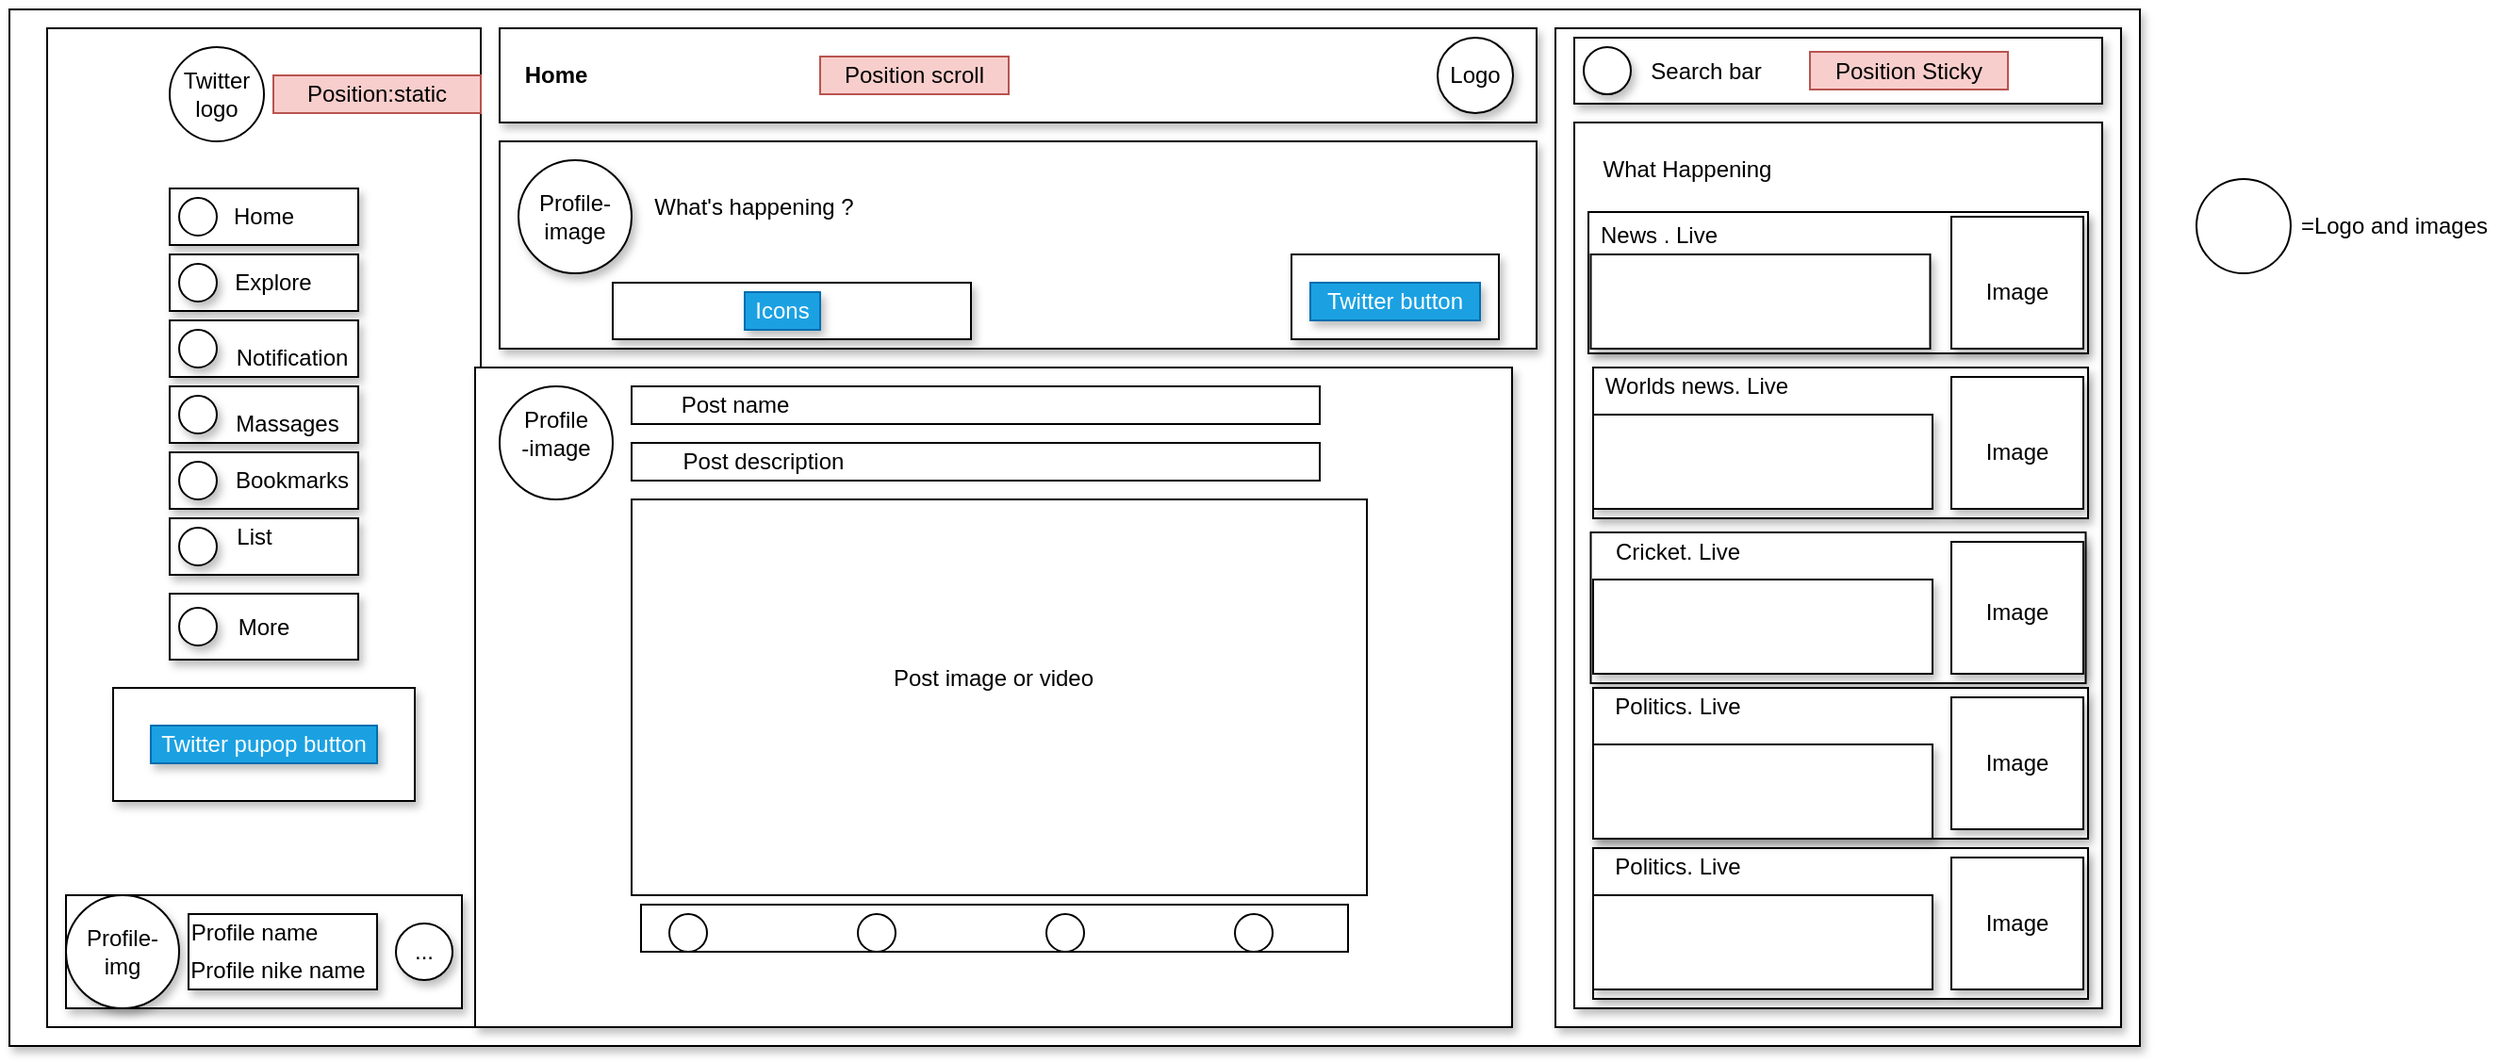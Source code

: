 <mxfile version="13.9.9" type="device"><diagram id="SO1DcrtysciLqSmZRVe9" name="Page-1"><mxGraphModel dx="1702" dy="494" grid="1" gridSize="10" guides="1" tooltips="1" connect="1" arrows="1" fold="1" page="1" pageScale="1" pageWidth="850" pageHeight="1100" math="0" shadow="0"><root><mxCell id="0"/><mxCell id="1" parent="0"/><mxCell id="rLQfxY2SSWX19Y2m9WU7-1" value="" style="whiteSpace=wrap;html=1;shadow=1;" parent="1" vertex="1"><mxGeometry x="-450" y="20" width="1130" height="550" as="geometry"/></mxCell><mxCell id="rLQfxY2SSWX19Y2m9WU7-5" value="" style="whiteSpace=wrap;html=1;" parent="1" vertex="1"><mxGeometry x="-430" y="30" width="230" height="530" as="geometry"/></mxCell><mxCell id="rLQfxY2SSWX19Y2m9WU7-7" value="" style="ellipse;whiteSpace=wrap;html=1;aspect=fixed;" parent="1" vertex="1"><mxGeometry x="-365" y="40" width="50" height="50" as="geometry"/></mxCell><mxCell id="rLQfxY2SSWX19Y2m9WU7-8" value="Twitter logo" style="text;html=1;strokeColor=none;fillColor=none;align=center;verticalAlign=middle;whiteSpace=wrap;" parent="1" vertex="1"><mxGeometry x="-360" y="55" width="40" height="20" as="geometry"/></mxCell><mxCell id="rLQfxY2SSWX19Y2m9WU7-12" value="" style="whiteSpace=wrap;html=1;shadow=1;" parent="1" vertex="1"><mxGeometry x="-365" y="115" width="100" height="30" as="geometry"/></mxCell><mxCell id="rLQfxY2SSWX19Y2m9WU7-13" value="Home" style="text;html=1;strokeColor=none;fillColor=none;align=center;verticalAlign=middle;whiteSpace=wrap;" parent="1" vertex="1"><mxGeometry x="-335" y="120" width="40" height="20" as="geometry"/></mxCell><mxCell id="rLQfxY2SSWX19Y2m9WU7-14" value="" style="ellipse;whiteSpace=wrap;html=1;aspect=fixed;" parent="1" vertex="1"><mxGeometry x="-360" y="120" width="20" height="20" as="geometry"/></mxCell><mxCell id="rLQfxY2SSWX19Y2m9WU7-18" value="" style="whiteSpace=wrap;html=1;shadow=1;" parent="1" vertex="1"><mxGeometry x="-365" y="150" width="100" height="30" as="geometry"/></mxCell><mxCell id="rLQfxY2SSWX19Y2m9WU7-21" value="" style="ellipse;whiteSpace=wrap;html=1;aspect=fixed;shadow=1;" parent="1" vertex="1"><mxGeometry x="-360" y="155" width="20" height="20" as="geometry"/></mxCell><mxCell id="rLQfxY2SSWX19Y2m9WU7-22" value="Explore" style="text;html=1;strokeColor=none;fillColor=none;align=center;verticalAlign=middle;whiteSpace=wrap;shadow=1;" parent="1" vertex="1"><mxGeometry x="-330" y="155" width="40" height="20" as="geometry"/></mxCell><mxCell id="rLQfxY2SSWX19Y2m9WU7-25" value="" style="whiteSpace=wrap;html=1;shadow=1;" parent="1" vertex="1"><mxGeometry x="-365" y="185" width="100" height="30" as="geometry"/></mxCell><mxCell id="rLQfxY2SSWX19Y2m9WU7-27" value="" style="ellipse;whiteSpace=wrap;html=1;aspect=fixed;shadow=1;" parent="1" vertex="1"><mxGeometry x="-360" y="190" width="20" height="20" as="geometry"/></mxCell><mxCell id="rLQfxY2SSWX19Y2m9WU7-28" value="Notification" style="text;html=1;strokeColor=none;fillColor=none;align=center;verticalAlign=middle;whiteSpace=wrap;shadow=1;" parent="1" vertex="1"><mxGeometry x="-330" y="195" width="60" height="20" as="geometry"/></mxCell><mxCell id="rLQfxY2SSWX19Y2m9WU7-29" value="" style="whiteSpace=wrap;html=1;shadow=1;" parent="1" vertex="1"><mxGeometry x="-365" y="220" width="100" height="30" as="geometry"/></mxCell><mxCell id="rLQfxY2SSWX19Y2m9WU7-30" value="" style="ellipse;whiteSpace=wrap;html=1;aspect=fixed;shadow=1;" parent="1" vertex="1"><mxGeometry x="-360" y="225" width="20" height="20" as="geometry"/></mxCell><mxCell id="rLQfxY2SSWX19Y2m9WU7-31" value="Massages" style="text;html=1;strokeColor=none;fillColor=none;align=center;verticalAlign=middle;whiteSpace=wrap;shadow=1;" parent="1" vertex="1"><mxGeometry x="-330" y="230" width="55" height="20" as="geometry"/></mxCell><mxCell id="rLQfxY2SSWX19Y2m9WU7-32" value="" style="whiteSpace=wrap;html=1;shadow=1;" parent="1" vertex="1"><mxGeometry x="-365" y="255" width="100" height="30" as="geometry"/></mxCell><mxCell id="rLQfxY2SSWX19Y2m9WU7-33" value="" style="ellipse;whiteSpace=wrap;html=1;aspect=fixed;shadow=1;" parent="1" vertex="1"><mxGeometry x="-360" y="260" width="20" height="20" as="geometry"/></mxCell><mxCell id="rLQfxY2SSWX19Y2m9WU7-34" value="Bookmarks" style="text;html=1;strokeColor=none;fillColor=none;align=center;verticalAlign=middle;whiteSpace=wrap;shadow=1;" parent="1" vertex="1"><mxGeometry x="-330" y="260" width="60" height="20" as="geometry"/></mxCell><mxCell id="rLQfxY2SSWX19Y2m9WU7-37" value="" style="whiteSpace=wrap;html=1;shadow=1;" parent="1" vertex="1"><mxGeometry x="-365" y="290" width="100" height="30" as="geometry"/></mxCell><mxCell id="rLQfxY2SSWX19Y2m9WU7-38" value="" style="ellipse;whiteSpace=wrap;html=1;aspect=fixed;shadow=1;" parent="1" vertex="1"><mxGeometry x="-360" y="295" width="20" height="20" as="geometry"/></mxCell><mxCell id="rLQfxY2SSWX19Y2m9WU7-39" value="List" style="text;html=1;strokeColor=none;fillColor=none;align=center;verticalAlign=middle;whiteSpace=wrap;shadow=1;" parent="1" vertex="1"><mxGeometry x="-340" y="290" width="40" height="20" as="geometry"/></mxCell><mxCell id="rLQfxY2SSWX19Y2m9WU7-41" value="" style="ellipse;whiteSpace=wrap;html=1;aspect=fixed;shadow=1;" parent="1" vertex="1"><mxGeometry x="-360" y="337.5" width="20" height="20" as="geometry"/></mxCell><mxCell id="rLQfxY2SSWX19Y2m9WU7-44" value="" style="whiteSpace=wrap;html=1;shadow=1;" parent="1" vertex="1"><mxGeometry x="-365" y="330" width="100" height="35" as="geometry"/></mxCell><mxCell id="rLQfxY2SSWX19Y2m9WU7-45" value="" style="ellipse;whiteSpace=wrap;html=1;aspect=fixed;shadow=1;direction=south;" parent="1" vertex="1"><mxGeometry x="-360" y="337.5" width="20" height="20" as="geometry"/></mxCell><mxCell id="rLQfxY2SSWX19Y2m9WU7-47" value="More" style="text;html=1;strokeColor=none;fillColor=none;align=center;verticalAlign=middle;whiteSpace=wrap;shadow=1;" parent="1" vertex="1"><mxGeometry x="-335" y="337.5" width="40" height="20" as="geometry"/></mxCell><mxCell id="rLQfxY2SSWX19Y2m9WU7-48" value="" style="whiteSpace=wrap;html=1;shadow=1;" parent="1" vertex="1"><mxGeometry x="-190" y="30" width="550" height="50" as="geometry"/></mxCell><mxCell id="rLQfxY2SSWX19Y2m9WU7-49" value="&lt;b&gt;Home&lt;/b&gt;" style="text;html=1;strokeColor=none;fillColor=none;align=center;verticalAlign=middle;whiteSpace=wrap;shadow=1;" parent="1" vertex="1"><mxGeometry x="-180" y="45" width="40" height="20" as="geometry"/></mxCell><mxCell id="rLQfxY2SSWX19Y2m9WU7-50" value="" style="ellipse;whiteSpace=wrap;html=1;aspect=fixed;shadow=1;" parent="1" vertex="1"><mxGeometry x="307.5" y="35" width="40" height="40" as="geometry"/></mxCell><mxCell id="rLQfxY2SSWX19Y2m9WU7-51" value="Logo" style="text;html=1;strokeColor=none;fillColor=none;align=center;verticalAlign=middle;whiteSpace=wrap;shadow=1;" parent="1" vertex="1"><mxGeometry x="305" y="50" width="45" height="10" as="geometry"/></mxCell><mxCell id="rLQfxY2SSWX19Y2m9WU7-52" value="" style="whiteSpace=wrap;html=1;shadow=1;" parent="1" vertex="1"><mxGeometry x="370" y="30" width="300" height="530" as="geometry"/></mxCell><mxCell id="rLQfxY2SSWX19Y2m9WU7-53" value="" style="whiteSpace=wrap;html=1;shadow=1;" parent="1" vertex="1"><mxGeometry x="-395" y="380" width="160" height="60" as="geometry"/></mxCell><mxCell id="rLQfxY2SSWX19Y2m9WU7-54" value="Twitter pupop button" style="text;html=1;strokeColor=#006EAF;fillColor=#1ba1e2;align=center;verticalAlign=middle;whiteSpace=wrap;shadow=1;fontColor=#ffffff;" parent="1" vertex="1"><mxGeometry x="-375" y="400" width="120" height="20" as="geometry"/></mxCell><mxCell id="rLQfxY2SSWX19Y2m9WU7-55" value="" style="whiteSpace=wrap;html=1;shadow=1;" parent="1" vertex="1"><mxGeometry x="-420" y="490" width="210" height="60" as="geometry"/></mxCell><mxCell id="rLQfxY2SSWX19Y2m9WU7-56" value="" style="ellipse;whiteSpace=wrap;html=1;aspect=fixed;shadow=1;" parent="1" vertex="1"><mxGeometry x="-420" y="490" width="60" height="60" as="geometry"/></mxCell><mxCell id="rLQfxY2SSWX19Y2m9WU7-57" value="Profile-img" style="text;html=1;strokeColor=none;fillColor=none;align=center;verticalAlign=middle;whiteSpace=wrap;shadow=1;" parent="1" vertex="1"><mxGeometry x="-410" y="510" width="40" height="20" as="geometry"/></mxCell><mxCell id="rLQfxY2SSWX19Y2m9WU7-58" value="" style="whiteSpace=wrap;html=1;shadow=1;" parent="1" vertex="1"><mxGeometry x="-355" y="500" width="100" height="40" as="geometry"/></mxCell><mxCell id="rLQfxY2SSWX19Y2m9WU7-59" value="Profile name" style="text;html=1;strokeColor=none;fillColor=none;align=center;verticalAlign=middle;whiteSpace=wrap;shadow=1;" parent="1" vertex="1"><mxGeometry x="-360" y="500" width="80" height="20" as="geometry"/></mxCell><mxCell id="rLQfxY2SSWX19Y2m9WU7-61" value="Profile nike name" style="text;html=1;strokeColor=none;fillColor=none;align=center;verticalAlign=middle;whiteSpace=wrap;shadow=1;" parent="1" vertex="1"><mxGeometry x="-355" y="520" width="95" height="20" as="geometry"/></mxCell><mxCell id="rLQfxY2SSWX19Y2m9WU7-64" value="" style="whiteSpace=wrap;html=1;shadow=1;" parent="1" vertex="1"><mxGeometry x="-190" y="90" width="550" height="110" as="geometry"/></mxCell><mxCell id="rLQfxY2SSWX19Y2m9WU7-65" value="Profile-image" style="ellipse;whiteSpace=wrap;html=1;aspect=fixed;shadow=1;" parent="1" vertex="1"><mxGeometry x="-180" y="100" width="60" height="60" as="geometry"/></mxCell><mxCell id="rLQfxY2SSWX19Y2m9WU7-66" value="" style="whiteSpace=wrap;html=1;shadow=1;" parent="1" vertex="1"><mxGeometry x="-130" y="165" width="190" height="30" as="geometry"/></mxCell><mxCell id="rLQfxY2SSWX19Y2m9WU7-67" value="Icons" style="text;html=1;strokeColor=#006EAF;fillColor=#1ba1e2;align=center;verticalAlign=middle;whiteSpace=wrap;shadow=1;fontColor=#ffffff;" parent="1" vertex="1"><mxGeometry x="-60" y="170" width="40" height="20" as="geometry"/></mxCell><mxCell id="rLQfxY2SSWX19Y2m9WU7-68" value="What's happening ?" style="text;html=1;strokeColor=none;fillColor=none;align=center;verticalAlign=middle;whiteSpace=wrap;shadow=1;" parent="1" vertex="1"><mxGeometry x="-110" y="115" width="110" height="20" as="geometry"/></mxCell><mxCell id="rLQfxY2SSWX19Y2m9WU7-71" value="" style="whiteSpace=wrap;html=1;shadow=1;" parent="1" vertex="1"><mxGeometry x="230" y="150" width="110" height="45" as="geometry"/></mxCell><mxCell id="rLQfxY2SSWX19Y2m9WU7-72" value="Twitter button" style="text;html=1;strokeColor=#006EAF;fillColor=#1ba1e2;align=center;verticalAlign=middle;whiteSpace=wrap;shadow=1;fontColor=#ffffff;" parent="1" vertex="1"><mxGeometry x="240" y="165" width="90" height="20" as="geometry"/></mxCell><mxCell id="rLQfxY2SSWX19Y2m9WU7-73" value="" style="whiteSpace=wrap;html=1;shadow=1;" parent="1" vertex="1"><mxGeometry x="-203" y="210" width="550" height="350" as="geometry"/></mxCell><mxCell id="rLQfxY2SSWX19Y2m9WU7-77" value="" style="whiteSpace=wrap;html=1;shadow=1;" parent="1" vertex="1"><mxGeometry x="380" y="35" width="280" height="35" as="geometry"/></mxCell><mxCell id="rLQfxY2SSWX19Y2m9WU7-78" value="" style="ellipse;whiteSpace=wrap;html=1;aspect=fixed;shadow=1;" parent="1" vertex="1"><mxGeometry x="385" y="40" width="25" height="25" as="geometry"/></mxCell><mxCell id="rLQfxY2SSWX19Y2m9WU7-79" value="Search bar" style="text;html=1;strokeColor=none;fillColor=none;align=center;verticalAlign=middle;whiteSpace=wrap;shadow=1;" parent="1" vertex="1"><mxGeometry x="400" y="42.5" width="100" height="20" as="geometry"/></mxCell><mxCell id="rLQfxY2SSWX19Y2m9WU7-80" value="" style="whiteSpace=wrap;html=1;shadow=1;" parent="1" vertex="1"><mxGeometry x="380" y="80" width="280" height="470" as="geometry"/></mxCell><mxCell id="rLQfxY2SSWX19Y2m9WU7-81" value="What Happening" style="text;html=1;strokeColor=none;fillColor=none;align=center;verticalAlign=middle;whiteSpace=wrap;shadow=1;" parent="1" vertex="1"><mxGeometry x="385" y="95" width="110" height="20" as="geometry"/></mxCell><mxCell id="rLQfxY2SSWX19Y2m9WU7-84" value="" style="ellipse;whiteSpace=wrap;html=1;aspect=fixed;shadow=1;" parent="1" vertex="1"><mxGeometry x="-245" y="505" width="30" height="30" as="geometry"/></mxCell><mxCell id="rLQfxY2SSWX19Y2m9WU7-85" value="..." style="text;html=1;strokeColor=none;fillColor=none;align=center;verticalAlign=middle;whiteSpace=wrap;shadow=1;" parent="1" vertex="1"><mxGeometry x="-250" y="510" width="40" height="20" as="geometry"/></mxCell><mxCell id="rLQfxY2SSWX19Y2m9WU7-86" value="" style="whiteSpace=wrap;html=1;shadow=1;" parent="1" vertex="1"><mxGeometry x="387.5" y="127.5" width="265" height="75" as="geometry"/></mxCell><mxCell id="rLQfxY2SSWX19Y2m9WU7-89" value="" style="whiteSpace=wrap;html=1;shadow=1;" parent="1" vertex="1"><mxGeometry x="390" y="210" width="262.5" height="80" as="geometry"/></mxCell><mxCell id="rLQfxY2SSWX19Y2m9WU7-90" value="" style="whiteSpace=wrap;html=1;shadow=1;" parent="1" vertex="1"><mxGeometry x="388.75" y="297.5" width="262.5" height="80" as="geometry"/></mxCell><mxCell id="rLQfxY2SSWX19Y2m9WU7-92" value="" style="whiteSpace=wrap;html=1;shadow=1;" parent="1" vertex="1"><mxGeometry x="390" y="380" width="262.5" height="80" as="geometry"/></mxCell><mxCell id="rLQfxY2SSWX19Y2m9WU7-94" value="" style="whiteSpace=wrap;html=1;shadow=1;" parent="1" vertex="1"><mxGeometry x="390" y="465" width="262.5" height="80" as="geometry"/></mxCell><mxCell id="rLQfxY2SSWX19Y2m9WU7-96" value="News . Live" style="text;html=1;strokeColor=none;fillColor=none;align=center;verticalAlign=middle;whiteSpace=wrap;shadow=1;" parent="1" vertex="1"><mxGeometry x="390" y="130" width="70" height="20" as="geometry"/></mxCell><mxCell id="rLQfxY2SSWX19Y2m9WU7-98" value="" style="whiteSpace=wrap;html=1;shadow=1;" parent="1" vertex="1"><mxGeometry x="388.75" y="150" width="180" height="50" as="geometry"/></mxCell><mxCell id="rLQfxY2SSWX19Y2m9WU7-99" value="" style="whiteSpace=wrap;html=1;aspect=fixed;shadow=1;" parent="1" vertex="1"><mxGeometry x="580" y="130" width="70" height="70" as="geometry"/></mxCell><mxCell id="rLQfxY2SSWX19Y2m9WU7-101" value="" style="whiteSpace=wrap;html=1;shadow=1;" parent="1" vertex="1"><mxGeometry x="390" y="235" width="180" height="50" as="geometry"/></mxCell><mxCell id="rLQfxY2SSWX19Y2m9WU7-102" value="" style="whiteSpace=wrap;html=1;aspect=fixed;shadow=1;" parent="1" vertex="1"><mxGeometry x="580" y="215" width="70" height="70" as="geometry"/></mxCell><mxCell id="rLQfxY2SSWX19Y2m9WU7-103" value="Worlds news. Live" style="text;html=1;strokeColor=none;fillColor=none;align=center;verticalAlign=middle;whiteSpace=wrap;shadow=1;" parent="1" vertex="1"><mxGeometry x="385" y="210" width="120" height="20" as="geometry"/></mxCell><mxCell id="rLQfxY2SSWX19Y2m9WU7-104" value="" style="whiteSpace=wrap;html=1;shadow=1;" parent="1" vertex="1"><mxGeometry x="390" y="322.5" width="180" height="50" as="geometry"/></mxCell><mxCell id="rLQfxY2SSWX19Y2m9WU7-105" value="" style="whiteSpace=wrap;html=1;aspect=fixed;shadow=1;" parent="1" vertex="1"><mxGeometry x="580" y="302.5" width="70" height="70" as="geometry"/></mxCell><mxCell id="rLQfxY2SSWX19Y2m9WU7-106" value="Cricket. Live" style="text;html=1;strokeColor=none;fillColor=none;align=center;verticalAlign=middle;whiteSpace=wrap;shadow=1;" parent="1" vertex="1"><mxGeometry x="400" y="297.5" width="70" height="20" as="geometry"/></mxCell><mxCell id="rLQfxY2SSWX19Y2m9WU7-107" value="" style="whiteSpace=wrap;html=1;shadow=1;" parent="1" vertex="1"><mxGeometry x="390" y="410" width="180" height="50" as="geometry"/></mxCell><mxCell id="rLQfxY2SSWX19Y2m9WU7-108" value="Politics. Live" style="text;html=1;strokeColor=none;fillColor=none;align=center;verticalAlign=middle;whiteSpace=wrap;shadow=1;" parent="1" vertex="1"><mxGeometry x="400" y="380" width="70" height="20" as="geometry"/></mxCell><mxCell id="rLQfxY2SSWX19Y2m9WU7-109" value="" style="whiteSpace=wrap;html=1;aspect=fixed;shadow=1;" parent="1" vertex="1"><mxGeometry x="580" y="385" width="70" height="70" as="geometry"/></mxCell><mxCell id="rLQfxY2SSWX19Y2m9WU7-110" value="" style="whiteSpace=wrap;html=1;shadow=1;" parent="1" vertex="1"><mxGeometry x="390" y="490" width="180" height="50" as="geometry"/></mxCell><mxCell id="rLQfxY2SSWX19Y2m9WU7-111" value="Politics. Live" style="text;html=1;strokeColor=none;fillColor=none;align=center;verticalAlign=middle;whiteSpace=wrap;shadow=1;" parent="1" vertex="1"><mxGeometry x="400" y="465" width="70" height="20" as="geometry"/></mxCell><mxCell id="rLQfxY2SSWX19Y2m9WU7-112" value="" style="whiteSpace=wrap;html=1;aspect=fixed;shadow=1;" parent="1" vertex="1"><mxGeometry x="580" y="470" width="70" height="70" as="geometry"/></mxCell><mxCell id="rLQfxY2SSWX19Y2m9WU7-113" value="Image" style="text;html=1;strokeColor=none;fillColor=none;align=center;verticalAlign=middle;whiteSpace=wrap;shadow=1;" parent="1" vertex="1"><mxGeometry x="595" y="160" width="40" height="20" as="geometry"/></mxCell><mxCell id="rLQfxY2SSWX19Y2m9WU7-114" value="Image" style="text;html=1;strokeColor=none;fillColor=none;align=center;verticalAlign=middle;whiteSpace=wrap;shadow=1;" parent="1" vertex="1"><mxGeometry x="595" y="245" width="40" height="20" as="geometry"/></mxCell><mxCell id="rLQfxY2SSWX19Y2m9WU7-116" value="Image" style="text;html=1;strokeColor=none;fillColor=none;align=center;verticalAlign=middle;whiteSpace=wrap;shadow=1;" parent="1" vertex="1"><mxGeometry x="595" y="410" width="40" height="20" as="geometry"/></mxCell><mxCell id="rLQfxY2SSWX19Y2m9WU7-118" value="Image" style="text;html=1;strokeColor=none;fillColor=none;align=center;verticalAlign=middle;whiteSpace=wrap;shadow=1;" parent="1" vertex="1"><mxGeometry x="595" y="330" width="40" height="20" as="geometry"/></mxCell><mxCell id="rLQfxY2SSWX19Y2m9WU7-120" value="Image" style="text;html=1;strokeColor=none;fillColor=none;align=center;verticalAlign=middle;whiteSpace=wrap;shadow=1;" parent="1" vertex="1"><mxGeometry x="595" y="495" width="40" height="20" as="geometry"/></mxCell><mxCell id="ohLROC9MVL5coIEZ1fYN-2" value="Position:static" style="text;html=1;strokeColor=#b85450;fillColor=#f8cecc;align=center;verticalAlign=middle;whiteSpace=wrap;" parent="1" vertex="1"><mxGeometry x="-310" y="55" width="110" height="20" as="geometry"/></mxCell><mxCell id="PGX7JCju83wI25CaVWJr-1" value="Position scroll" style="text;html=1;strokeColor=#b85450;fillColor=#f8cecc;align=center;verticalAlign=middle;whiteSpace=wrap;rounded=0;" parent="1" vertex="1"><mxGeometry x="-20" y="45" width="100" height="20" as="geometry"/></mxCell><mxCell id="PGX7JCju83wI25CaVWJr-2" value="Position Sticky" style="text;html=1;strokeColor=#b85450;fillColor=#f8cecc;align=center;verticalAlign=middle;whiteSpace=wrap;rounded=0;" parent="1" vertex="1"><mxGeometry x="505" y="42.5" width="105" height="20" as="geometry"/></mxCell><mxCell id="zFi1aMkaSPrk28bOqhd7-1" value="" style="ellipse;whiteSpace=wrap;html=1;aspect=fixed;" vertex="1" parent="1"><mxGeometry x="710" y="110" width="50" height="50" as="geometry"/></mxCell><mxCell id="zFi1aMkaSPrk28bOqhd7-2" value="=Logo and images" style="text;html=1;strokeColor=none;fillColor=none;align=center;verticalAlign=middle;whiteSpace=wrap;rounded=0;" vertex="1" parent="1"><mxGeometry x="760" y="125" width="110" height="20" as="geometry"/></mxCell><mxCell id="zFi1aMkaSPrk28bOqhd7-3" value="" style="ellipse;whiteSpace=wrap;html=1;aspect=fixed;" vertex="1" parent="1"><mxGeometry x="-190" y="220" width="60" height="60" as="geometry"/></mxCell><mxCell id="zFi1aMkaSPrk28bOqhd7-5" value="" style="rounded=0;whiteSpace=wrap;html=1;" vertex="1" parent="1"><mxGeometry x="-120" y="220" width="365" height="20" as="geometry"/></mxCell><mxCell id="zFi1aMkaSPrk28bOqhd7-6" value="Post name" style="text;html=1;strokeColor=none;fillColor=none;align=center;verticalAlign=middle;whiteSpace=wrap;rounded=0;" vertex="1" parent="1"><mxGeometry x="-110" y="220" width="90" height="20" as="geometry"/></mxCell><mxCell id="zFi1aMkaSPrk28bOqhd7-9" value="Profile -image" style="text;html=1;strokeColor=none;fillColor=none;align=center;verticalAlign=middle;whiteSpace=wrap;rounded=0;" vertex="1" parent="1"><mxGeometry x="-180" y="235" width="40" height="20" as="geometry"/></mxCell><mxCell id="zFi1aMkaSPrk28bOqhd7-11" value="" style="rounded=0;whiteSpace=wrap;html=1;" vertex="1" parent="1"><mxGeometry x="-120" y="250" width="365" height="20" as="geometry"/></mxCell><mxCell id="zFi1aMkaSPrk28bOqhd7-12" value="Post description" style="text;html=1;strokeColor=none;fillColor=none;align=center;verticalAlign=middle;whiteSpace=wrap;rounded=0;" vertex="1" parent="1"><mxGeometry x="-100" y="250" width="100" height="20" as="geometry"/></mxCell><mxCell id="zFi1aMkaSPrk28bOqhd7-13" value="" style="rounded=0;whiteSpace=wrap;html=1;" vertex="1" parent="1"><mxGeometry x="-120" y="280" width="390" height="210" as="geometry"/></mxCell><mxCell id="zFi1aMkaSPrk28bOqhd7-14" value="" style="rounded=0;whiteSpace=wrap;html=1;" vertex="1" parent="1"><mxGeometry x="-115" y="495" width="375" height="25" as="geometry"/></mxCell><mxCell id="zFi1aMkaSPrk28bOqhd7-15" value="" style="ellipse;whiteSpace=wrap;html=1;aspect=fixed;" vertex="1" parent="1"><mxGeometry x="-100" y="500" width="20" height="20" as="geometry"/></mxCell><mxCell id="zFi1aMkaSPrk28bOqhd7-16" value="" style="ellipse;whiteSpace=wrap;html=1;aspect=fixed;" vertex="1" parent="1"><mxGeometry y="500" width="20" height="20" as="geometry"/></mxCell><mxCell id="zFi1aMkaSPrk28bOqhd7-18" value="" style="ellipse;whiteSpace=wrap;html=1;aspect=fixed;" vertex="1" parent="1"><mxGeometry x="100" y="500" width="20" height="20" as="geometry"/></mxCell><mxCell id="zFi1aMkaSPrk28bOqhd7-20" value="" style="ellipse;whiteSpace=wrap;html=1;aspect=fixed;" vertex="1" parent="1"><mxGeometry x="200" y="500" width="20" height="20" as="geometry"/></mxCell><mxCell id="zFi1aMkaSPrk28bOqhd7-22" value="Post image or video" style="text;html=1;strokeColor=none;fillColor=none;align=center;verticalAlign=middle;whiteSpace=wrap;rounded=0;" vertex="1" parent="1"><mxGeometry x="12" y="365" width="120" height="20" as="geometry"/></mxCell></root></mxGraphModel></diagram></mxfile>